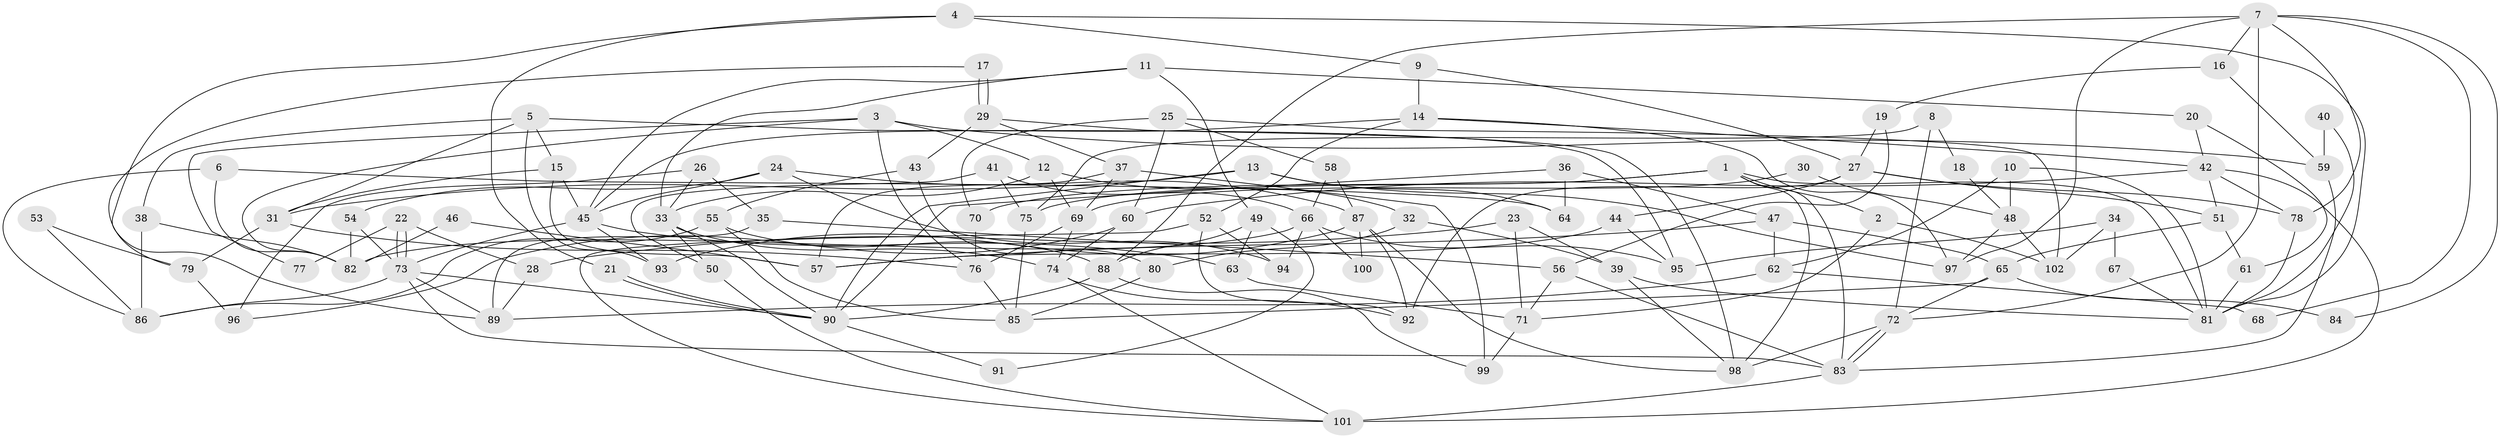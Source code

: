 // coarse degree distribution, {10: 0.07317073170731707, 9: 0.04878048780487805, 6: 0.14634146341463414, 8: 0.14634146341463414, 12: 0.024390243902439025, 3: 0.12195121951219512, 5: 0.0975609756097561, 2: 0.0975609756097561, 11: 0.024390243902439025, 7: 0.04878048780487805, 4: 0.17073170731707318}
// Generated by graph-tools (version 1.1) at 2025/50/03/04/25 22:50:53]
// undirected, 102 vertices, 204 edges
graph export_dot {
  node [color=gray90,style=filled];
  1;
  2;
  3;
  4;
  5;
  6;
  7;
  8;
  9;
  10;
  11;
  12;
  13;
  14;
  15;
  16;
  17;
  18;
  19;
  20;
  21;
  22;
  23;
  24;
  25;
  26;
  27;
  28;
  29;
  30;
  31;
  32;
  33;
  34;
  35;
  36;
  37;
  38;
  39;
  40;
  41;
  42;
  43;
  44;
  45;
  46;
  47;
  48;
  49;
  50;
  51;
  52;
  53;
  54;
  55;
  56;
  57;
  58;
  59;
  60;
  61;
  62;
  63;
  64;
  65;
  66;
  67;
  68;
  69;
  70;
  71;
  72;
  73;
  74;
  75;
  76;
  77;
  78;
  79;
  80;
  81;
  82;
  83;
  84;
  85;
  86;
  87;
  88;
  89;
  90;
  91;
  92;
  93;
  94;
  95;
  96;
  97;
  98;
  99;
  100;
  101;
  102;
  1 -- 81;
  1 -- 98;
  1 -- 2;
  1 -- 70;
  1 -- 75;
  1 -- 83;
  2 -- 71;
  2 -- 102;
  3 -- 59;
  3 -- 12;
  3 -- 76;
  3 -- 77;
  3 -- 82;
  4 -- 81;
  4 -- 9;
  4 -- 21;
  4 -- 89;
  5 -- 31;
  5 -- 93;
  5 -- 15;
  5 -- 38;
  5 -- 95;
  6 -- 82;
  6 -- 64;
  6 -- 86;
  7 -- 97;
  7 -- 88;
  7 -- 16;
  7 -- 68;
  7 -- 72;
  7 -- 78;
  7 -- 84;
  8 -- 72;
  8 -- 75;
  8 -- 18;
  9 -- 27;
  9 -- 14;
  10 -- 48;
  10 -- 62;
  10 -- 81;
  11 -- 20;
  11 -- 45;
  11 -- 33;
  11 -- 49;
  12 -- 33;
  12 -- 69;
  12 -- 32;
  13 -- 31;
  13 -- 90;
  13 -- 64;
  13 -- 97;
  14 -- 45;
  14 -- 52;
  14 -- 42;
  14 -- 97;
  15 -- 45;
  15 -- 31;
  15 -- 57;
  16 -- 19;
  16 -- 59;
  17 -- 29;
  17 -- 29;
  17 -- 79;
  18 -- 48;
  19 -- 27;
  19 -- 56;
  20 -- 42;
  20 -- 61;
  21 -- 90;
  21 -- 90;
  22 -- 28;
  22 -- 73;
  22 -- 73;
  22 -- 77;
  23 -- 71;
  23 -- 39;
  23 -- 28;
  24 -- 54;
  24 -- 94;
  24 -- 45;
  24 -- 87;
  25 -- 70;
  25 -- 60;
  25 -- 58;
  25 -- 102;
  26 -- 33;
  26 -- 35;
  26 -- 96;
  27 -- 92;
  27 -- 51;
  27 -- 44;
  27 -- 78;
  28 -- 89;
  29 -- 43;
  29 -- 37;
  29 -- 98;
  30 -- 48;
  30 -- 69;
  31 -- 76;
  31 -- 79;
  32 -- 39;
  32 -- 80;
  33 -- 90;
  33 -- 50;
  33 -- 74;
  34 -- 95;
  34 -- 102;
  34 -- 67;
  35 -- 56;
  35 -- 89;
  36 -- 47;
  36 -- 90;
  36 -- 64;
  37 -- 57;
  37 -- 69;
  37 -- 99;
  38 -- 86;
  38 -- 82;
  39 -- 98;
  39 -- 81;
  40 -- 81;
  40 -- 59;
  41 -- 50;
  41 -- 66;
  41 -- 75;
  42 -- 78;
  42 -- 51;
  42 -- 60;
  42 -- 101;
  43 -- 80;
  43 -- 55;
  44 -- 95;
  44 -- 57;
  45 -- 73;
  45 -- 63;
  45 -- 93;
  46 -- 82;
  46 -- 57;
  47 -- 57;
  47 -- 65;
  47 -- 62;
  48 -- 102;
  48 -- 97;
  49 -- 88;
  49 -- 63;
  49 -- 91;
  50 -- 101;
  51 -- 65;
  51 -- 61;
  52 -- 92;
  52 -- 101;
  52 -- 94;
  53 -- 86;
  53 -- 79;
  54 -- 82;
  54 -- 73;
  55 -- 85;
  55 -- 86;
  55 -- 88;
  56 -- 71;
  56 -- 83;
  58 -- 87;
  58 -- 66;
  59 -- 83;
  60 -- 74;
  60 -- 96;
  61 -- 81;
  62 -- 89;
  62 -- 68;
  63 -- 71;
  65 -- 72;
  65 -- 85;
  65 -- 84;
  66 -- 82;
  66 -- 94;
  66 -- 95;
  66 -- 100;
  67 -- 81;
  69 -- 74;
  69 -- 76;
  70 -- 76;
  71 -- 99;
  72 -- 83;
  72 -- 83;
  72 -- 98;
  73 -- 83;
  73 -- 86;
  73 -- 89;
  73 -- 90;
  74 -- 101;
  74 -- 92;
  75 -- 85;
  76 -- 85;
  78 -- 81;
  79 -- 96;
  80 -- 85;
  83 -- 101;
  87 -- 98;
  87 -- 92;
  87 -- 93;
  87 -- 100;
  88 -- 90;
  88 -- 99;
  90 -- 91;
}
